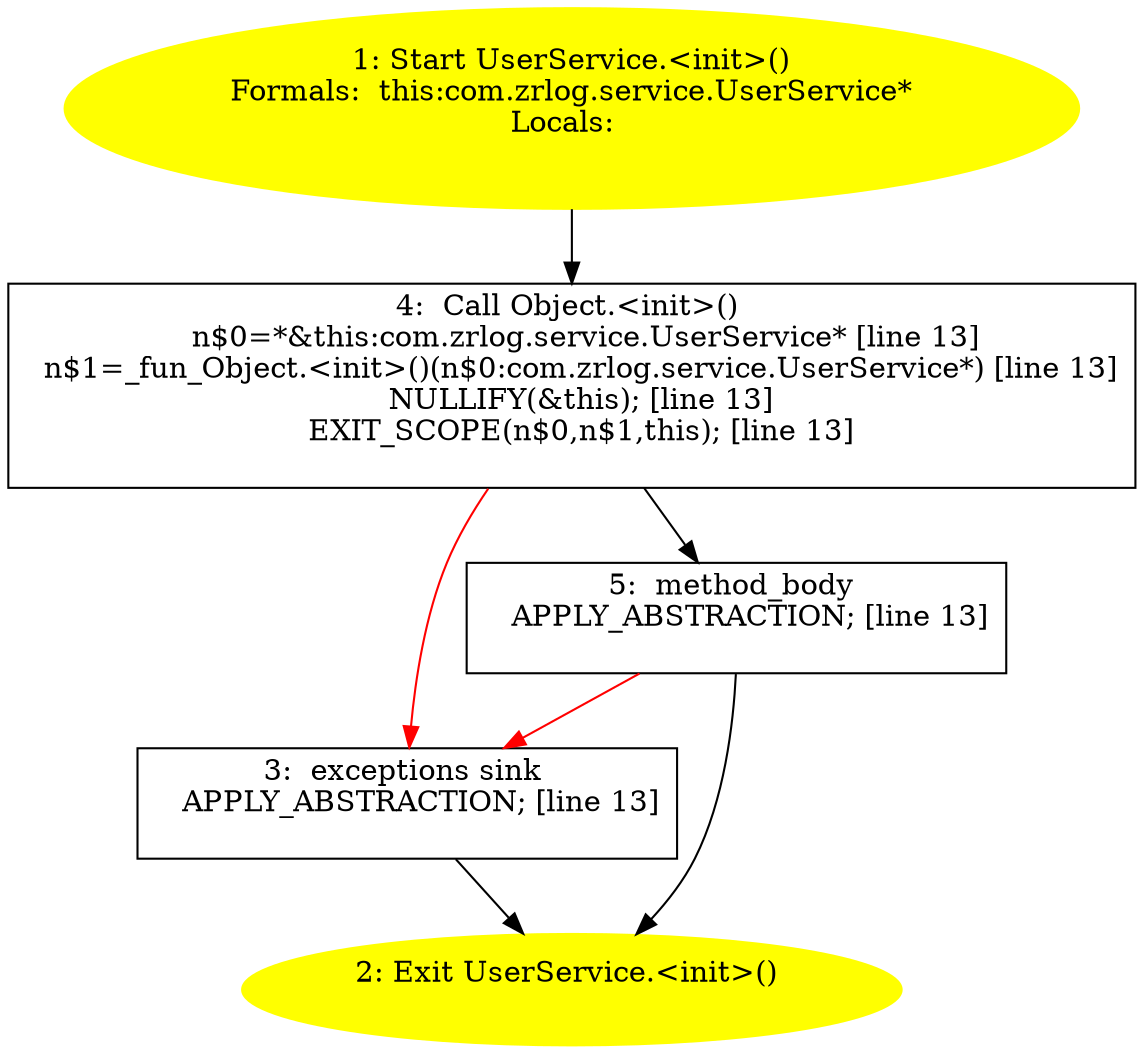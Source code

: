 /* @generated */
digraph cfg {
"com.zrlog.service.UserService.<init>().f35d574a739a391ad407ec9153b56933_1" [label="1: Start UserService.<init>()\nFormals:  this:com.zrlog.service.UserService*\nLocals:  \n  " color=yellow style=filled]
	

	 "com.zrlog.service.UserService.<init>().f35d574a739a391ad407ec9153b56933_1" -> "com.zrlog.service.UserService.<init>().f35d574a739a391ad407ec9153b56933_4" ;
"com.zrlog.service.UserService.<init>().f35d574a739a391ad407ec9153b56933_2" [label="2: Exit UserService.<init>() \n  " color=yellow style=filled]
	

"com.zrlog.service.UserService.<init>().f35d574a739a391ad407ec9153b56933_3" [label="3:  exceptions sink \n   APPLY_ABSTRACTION; [line 13]\n " shape="box"]
	

	 "com.zrlog.service.UserService.<init>().f35d574a739a391ad407ec9153b56933_3" -> "com.zrlog.service.UserService.<init>().f35d574a739a391ad407ec9153b56933_2" ;
"com.zrlog.service.UserService.<init>().f35d574a739a391ad407ec9153b56933_4" [label="4:  Call Object.<init>() \n   n$0=*&this:com.zrlog.service.UserService* [line 13]\n  n$1=_fun_Object.<init>()(n$0:com.zrlog.service.UserService*) [line 13]\n  NULLIFY(&this); [line 13]\n  EXIT_SCOPE(n$0,n$1,this); [line 13]\n " shape="box"]
	

	 "com.zrlog.service.UserService.<init>().f35d574a739a391ad407ec9153b56933_4" -> "com.zrlog.service.UserService.<init>().f35d574a739a391ad407ec9153b56933_5" ;
	 "com.zrlog.service.UserService.<init>().f35d574a739a391ad407ec9153b56933_4" -> "com.zrlog.service.UserService.<init>().f35d574a739a391ad407ec9153b56933_3" [color="red" ];
"com.zrlog.service.UserService.<init>().f35d574a739a391ad407ec9153b56933_5" [label="5:  method_body \n   APPLY_ABSTRACTION; [line 13]\n " shape="box"]
	

	 "com.zrlog.service.UserService.<init>().f35d574a739a391ad407ec9153b56933_5" -> "com.zrlog.service.UserService.<init>().f35d574a739a391ad407ec9153b56933_2" ;
	 "com.zrlog.service.UserService.<init>().f35d574a739a391ad407ec9153b56933_5" -> "com.zrlog.service.UserService.<init>().f35d574a739a391ad407ec9153b56933_3" [color="red" ];
}
